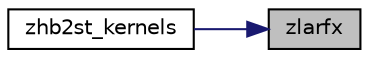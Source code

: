 digraph "zlarfx"
{
 // LATEX_PDF_SIZE
  edge [fontname="Helvetica",fontsize="10",labelfontname="Helvetica",labelfontsize="10"];
  node [fontname="Helvetica",fontsize="10",shape=record];
  rankdir="RL";
  Node1 [label="zlarfx",height=0.2,width=0.4,color="black", fillcolor="grey75", style="filled", fontcolor="black",tooltip="ZLARFX applies an elementary reflector to a general rectangular matrix, with loop unrolling when the ..."];
  Node1 -> Node2 [dir="back",color="midnightblue",fontsize="10",style="solid",fontname="Helvetica"];
  Node2 [label="zhb2st_kernels",height=0.2,width=0.4,color="black", fillcolor="white", style="filled",URL="$zhb2st__kernels_8f.html#a2664ac40ccedb1189663453571344227",tooltip="ZHB2ST_KERNELS"];
}
